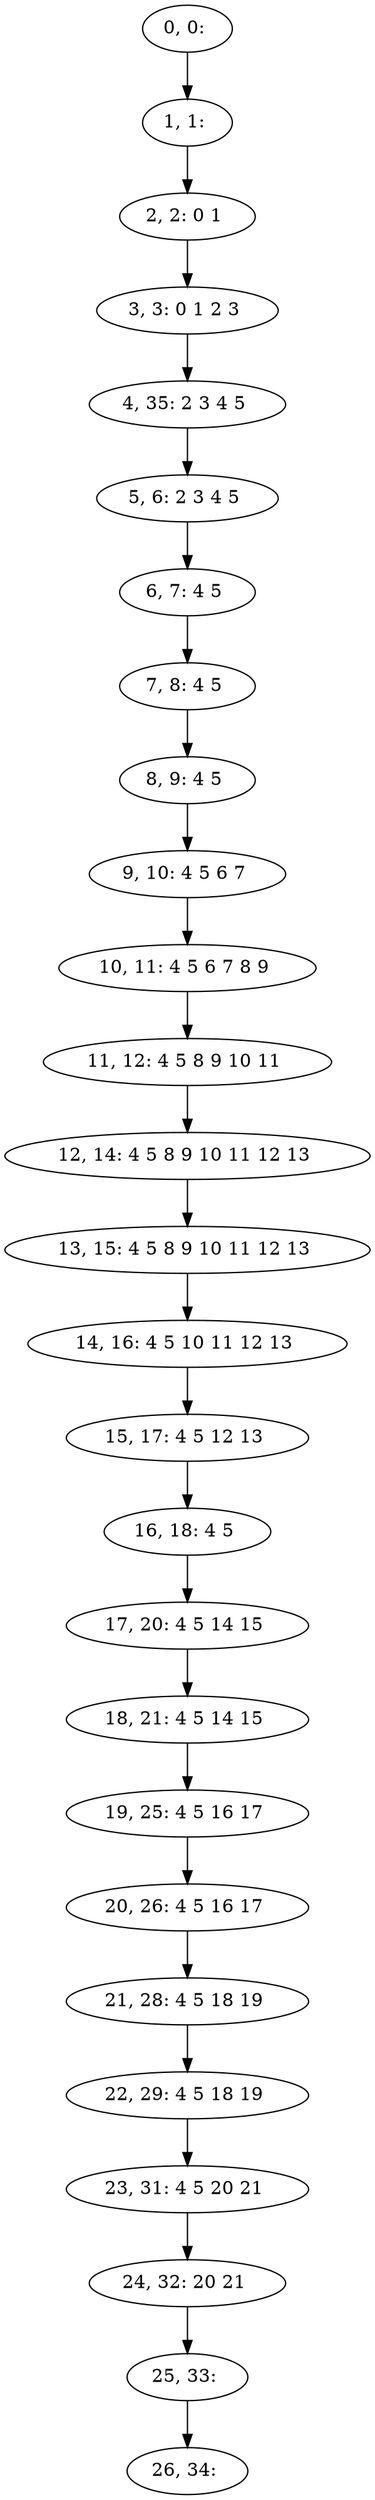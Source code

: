 digraph G {
0[label="0, 0: "];
1[label="1, 1: "];
2[label="2, 2: 0 1 "];
3[label="3, 3: 0 1 2 3 "];
4[label="4, 35: 2 3 4 5 "];
5[label="5, 6: 2 3 4 5 "];
6[label="6, 7: 4 5 "];
7[label="7, 8: 4 5 "];
8[label="8, 9: 4 5 "];
9[label="9, 10: 4 5 6 7 "];
10[label="10, 11: 4 5 6 7 8 9 "];
11[label="11, 12: 4 5 8 9 10 11 "];
12[label="12, 14: 4 5 8 9 10 11 12 13 "];
13[label="13, 15: 4 5 8 9 10 11 12 13 "];
14[label="14, 16: 4 5 10 11 12 13 "];
15[label="15, 17: 4 5 12 13 "];
16[label="16, 18: 4 5 "];
17[label="17, 20: 4 5 14 15 "];
18[label="18, 21: 4 5 14 15 "];
19[label="19, 25: 4 5 16 17 "];
20[label="20, 26: 4 5 16 17 "];
21[label="21, 28: 4 5 18 19 "];
22[label="22, 29: 4 5 18 19 "];
23[label="23, 31: 4 5 20 21 "];
24[label="24, 32: 20 21 "];
25[label="25, 33: "];
26[label="26, 34: "];
0->1 ;
1->2 ;
2->3 ;
3->4 ;
4->5 ;
5->6 ;
6->7 ;
7->8 ;
8->9 ;
9->10 ;
10->11 ;
11->12 ;
12->13 ;
13->14 ;
14->15 ;
15->16 ;
16->17 ;
17->18 ;
18->19 ;
19->20 ;
20->21 ;
21->22 ;
22->23 ;
23->24 ;
24->25 ;
25->26 ;
}
